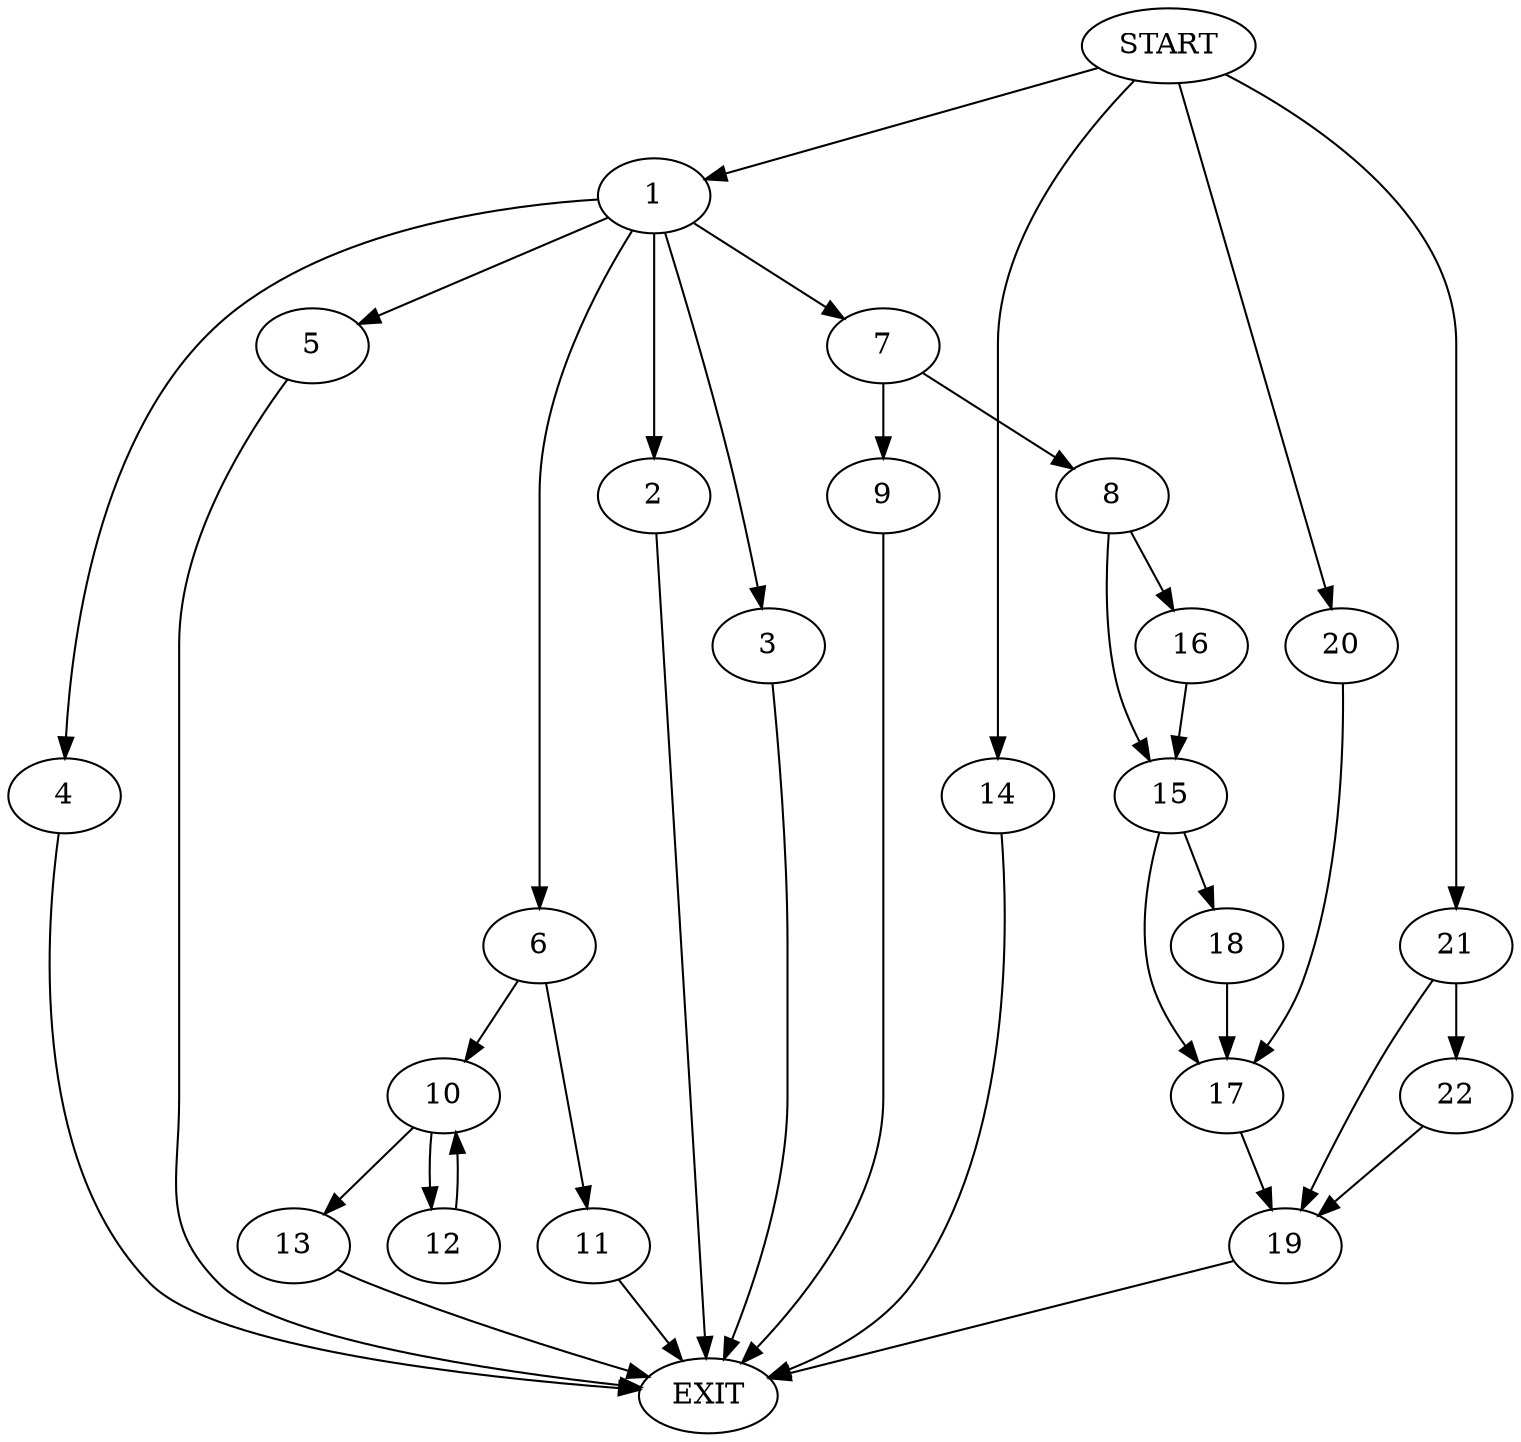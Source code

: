 digraph {
0 [label="START"]
23 [label="EXIT"]
0 -> 1
1 -> 2
1 -> 3
1 -> 4
1 -> 5
1 -> 6
1 -> 7
2 -> 23
3 -> 23
7 -> 8
7 -> 9
5 -> 23
4 -> 23
6 -> 10
6 -> 11
10 -> 12
10 -> 13
11 -> 23
13 -> 23
12 -> 10
0 -> 14
14 -> 23
8 -> 15
8 -> 16
9 -> 23
16 -> 15
15 -> 17
15 -> 18
17 -> 19
18 -> 17
0 -> 20
20 -> 17
19 -> 23
0 -> 21
21 -> 19
21 -> 22
22 -> 19
}

